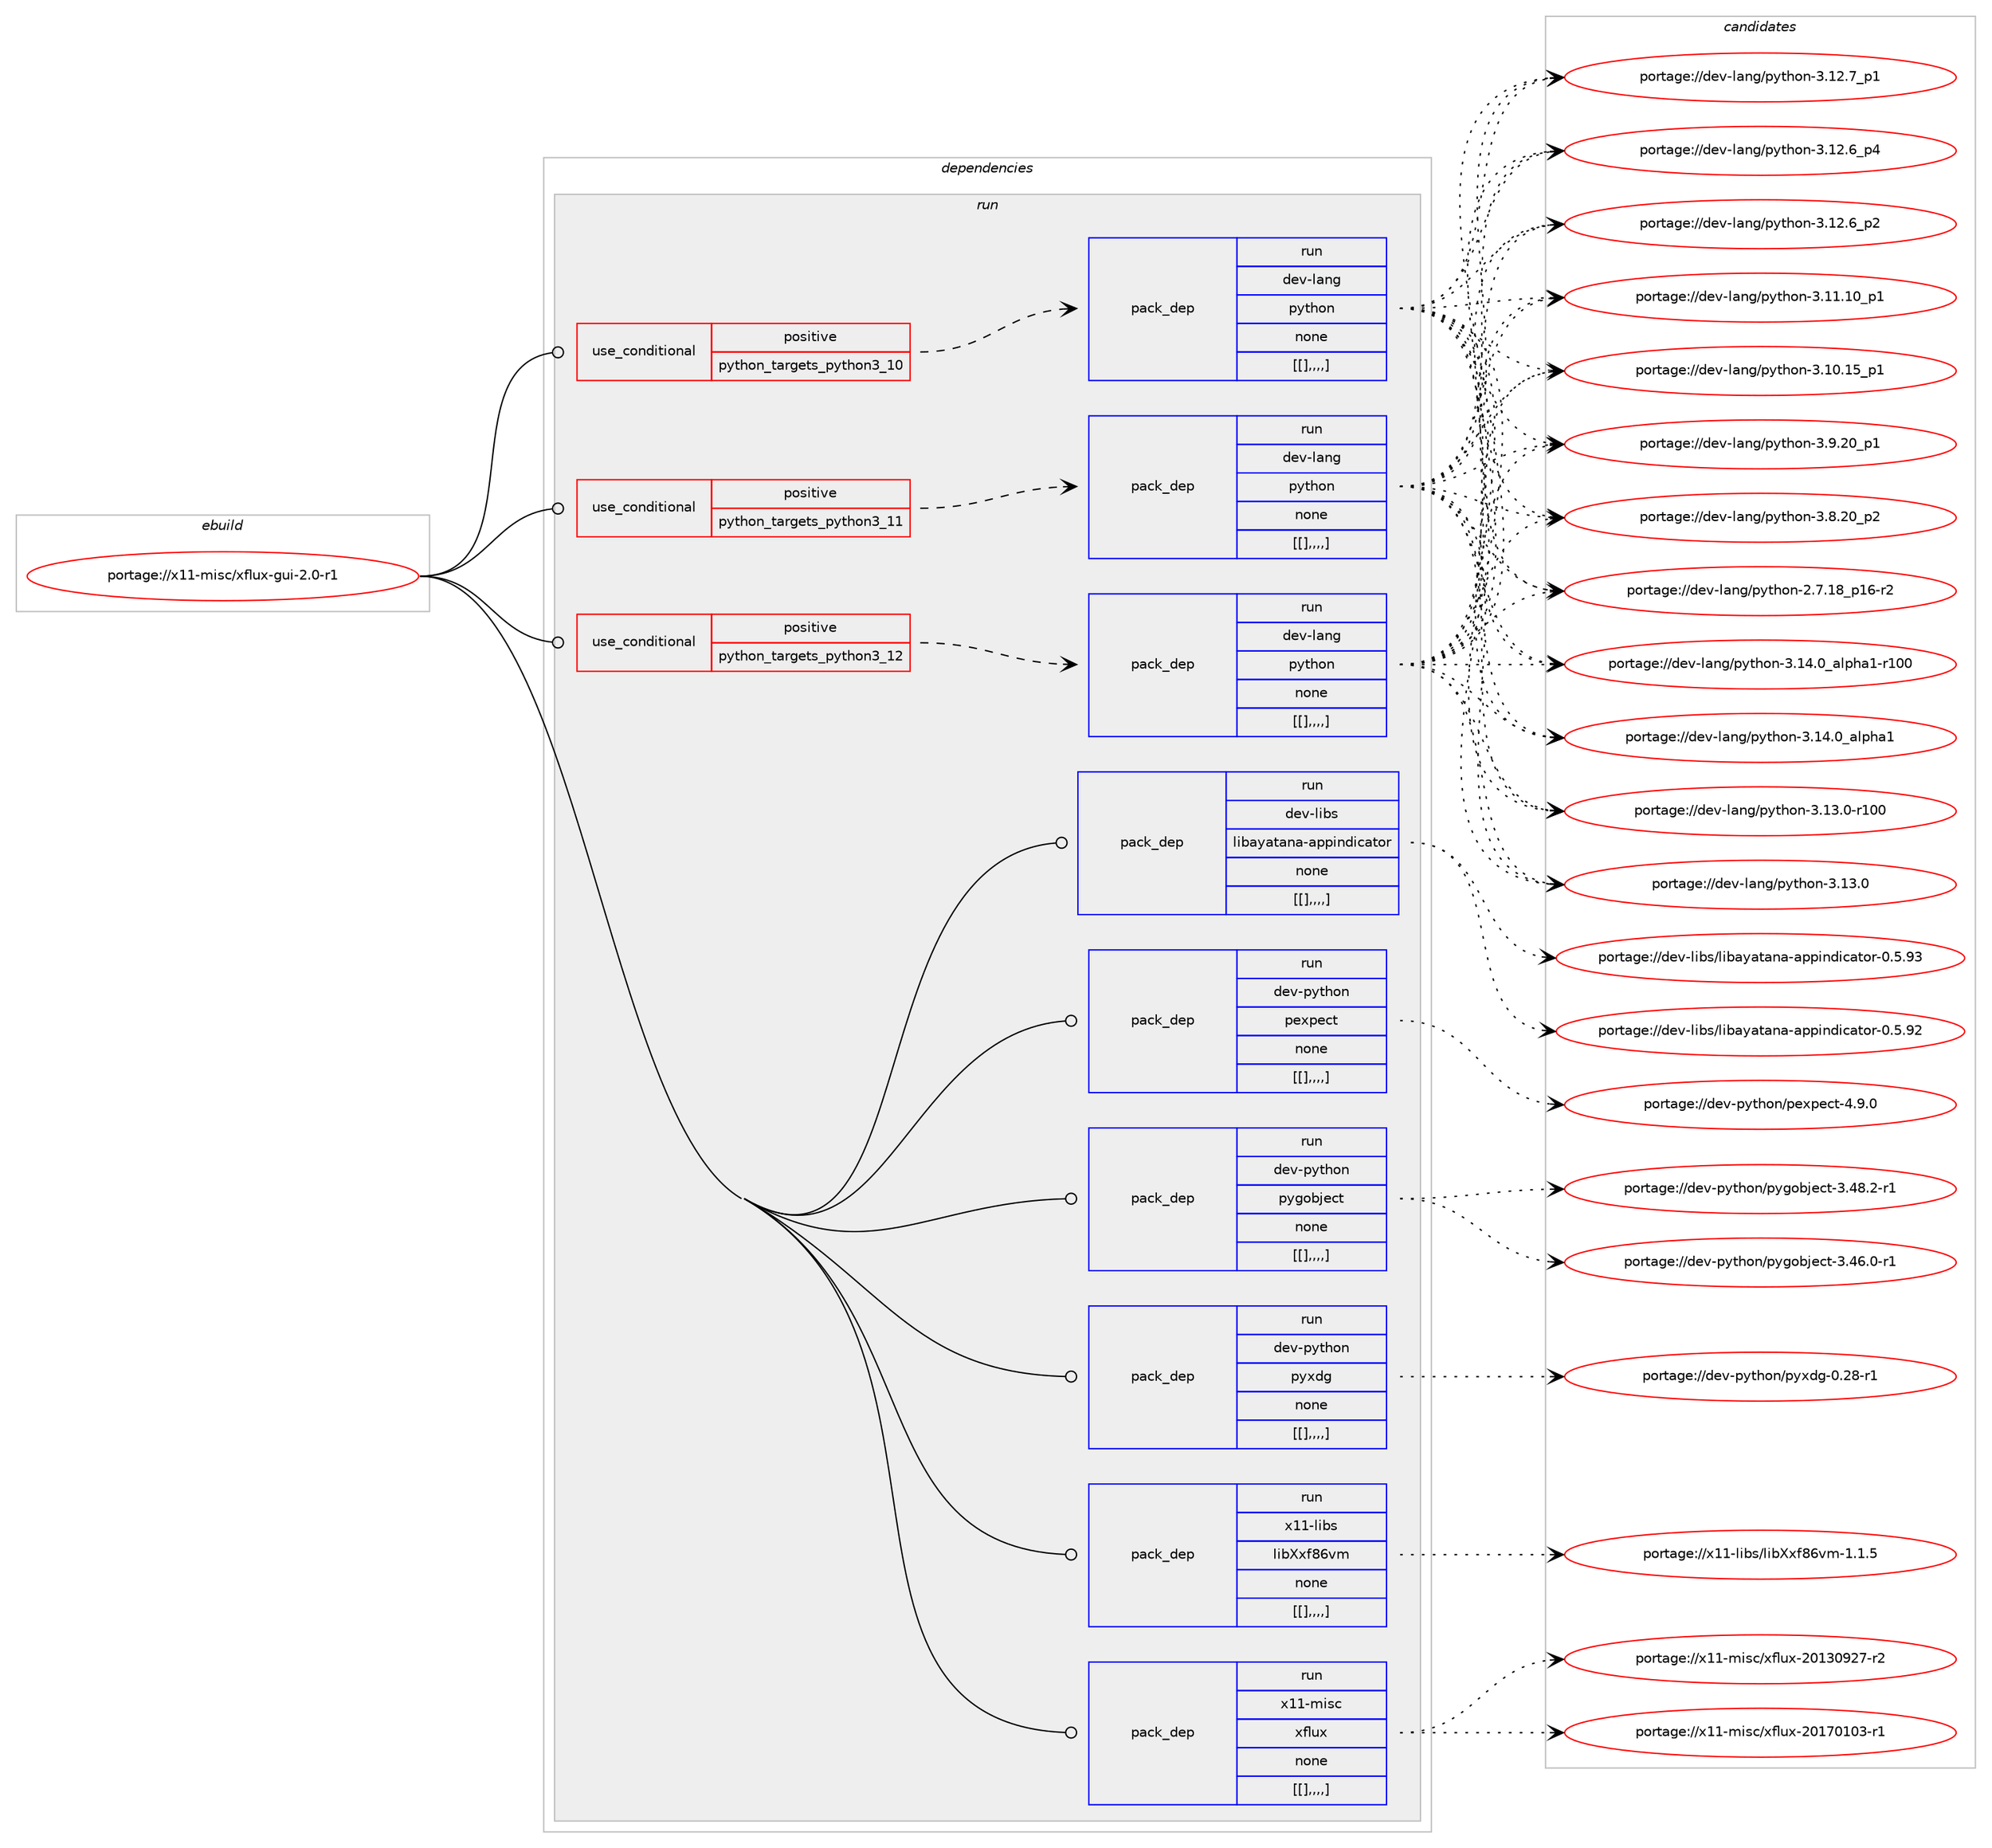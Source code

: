 digraph prolog {

# *************
# Graph options
# *************

newrank=true;
concentrate=true;
compound=true;
graph [rankdir=LR,fontname=Helvetica,fontsize=10,ranksep=1.5];#, ranksep=2.5, nodesep=0.2];
edge  [arrowhead=vee];
node  [fontname=Helvetica,fontsize=10];

# **********
# The ebuild
# **********

subgraph cluster_leftcol {
color=gray;
label=<<i>ebuild</i>>;
id [label="portage://x11-misc/xflux-gui-2.0-r1", color=red, width=4, href="../x11-misc/xflux-gui-2.0-r1.svg"];
}

# ****************
# The dependencies
# ****************

subgraph cluster_midcol {
color=gray;
label=<<i>dependencies</i>>;
subgraph cluster_compile {
fillcolor="#eeeeee";
style=filled;
label=<<i>compile</i>>;
}
subgraph cluster_compileandrun {
fillcolor="#eeeeee";
style=filled;
label=<<i>compile and run</i>>;
}
subgraph cluster_run {
fillcolor="#eeeeee";
style=filled;
label=<<i>run</i>>;
subgraph cond129945 {
dependency488189 [label=<<TABLE BORDER="0" CELLBORDER="1" CELLSPACING="0" CELLPADDING="4"><TR><TD ROWSPAN="3" CELLPADDING="10">use_conditional</TD></TR><TR><TD>positive</TD></TR><TR><TD>python_targets_python3_10</TD></TR></TABLE>>, shape=none, color=red];
subgraph pack354592 {
dependency488224 [label=<<TABLE BORDER="0" CELLBORDER="1" CELLSPACING="0" CELLPADDING="4" WIDTH="220"><TR><TD ROWSPAN="6" CELLPADDING="30">pack_dep</TD></TR><TR><TD WIDTH="110">run</TD></TR><TR><TD>dev-lang</TD></TR><TR><TD>python</TD></TR><TR><TD>none</TD></TR><TR><TD>[[],,,,]</TD></TR></TABLE>>, shape=none, color=blue];
}
dependency488189:e -> dependency488224:w [weight=20,style="dashed",arrowhead="vee"];
}
id:e -> dependency488189:w [weight=20,style="solid",arrowhead="odot"];
subgraph cond129955 {
dependency488263 [label=<<TABLE BORDER="0" CELLBORDER="1" CELLSPACING="0" CELLPADDING="4"><TR><TD ROWSPAN="3" CELLPADDING="10">use_conditional</TD></TR><TR><TD>positive</TD></TR><TR><TD>python_targets_python3_11</TD></TR></TABLE>>, shape=none, color=red];
subgraph pack354645 {
dependency488267 [label=<<TABLE BORDER="0" CELLBORDER="1" CELLSPACING="0" CELLPADDING="4" WIDTH="220"><TR><TD ROWSPAN="6" CELLPADDING="30">pack_dep</TD></TR><TR><TD WIDTH="110">run</TD></TR><TR><TD>dev-lang</TD></TR><TR><TD>python</TD></TR><TR><TD>none</TD></TR><TR><TD>[[],,,,]</TD></TR></TABLE>>, shape=none, color=blue];
}
dependency488263:e -> dependency488267:w [weight=20,style="dashed",arrowhead="vee"];
}
id:e -> dependency488263:w [weight=20,style="solid",arrowhead="odot"];
subgraph cond129964 {
dependency488343 [label=<<TABLE BORDER="0" CELLBORDER="1" CELLSPACING="0" CELLPADDING="4"><TR><TD ROWSPAN="3" CELLPADDING="10">use_conditional</TD></TR><TR><TD>positive</TD></TR><TR><TD>python_targets_python3_12</TD></TR></TABLE>>, shape=none, color=red];
subgraph pack354711 {
dependency488359 [label=<<TABLE BORDER="0" CELLBORDER="1" CELLSPACING="0" CELLPADDING="4" WIDTH="220"><TR><TD ROWSPAN="6" CELLPADDING="30">pack_dep</TD></TR><TR><TD WIDTH="110">run</TD></TR><TR><TD>dev-lang</TD></TR><TR><TD>python</TD></TR><TR><TD>none</TD></TR><TR><TD>[[],,,,]</TD></TR></TABLE>>, shape=none, color=blue];
}
dependency488343:e -> dependency488359:w [weight=20,style="dashed",arrowhead="vee"];
}
id:e -> dependency488343:w [weight=20,style="solid",arrowhead="odot"];
subgraph pack354720 {
dependency488377 [label=<<TABLE BORDER="0" CELLBORDER="1" CELLSPACING="0" CELLPADDING="4" WIDTH="220"><TR><TD ROWSPAN="6" CELLPADDING="30">pack_dep</TD></TR><TR><TD WIDTH="110">run</TD></TR><TR><TD>dev-libs</TD></TR><TR><TD>libayatana-appindicator</TD></TR><TR><TD>none</TD></TR><TR><TD>[[],,,,]</TD></TR></TABLE>>, shape=none, color=blue];
}
id:e -> dependency488377:w [weight=20,style="solid",arrowhead="odot"];
subgraph pack354745 {
dependency488416 [label=<<TABLE BORDER="0" CELLBORDER="1" CELLSPACING="0" CELLPADDING="4" WIDTH="220"><TR><TD ROWSPAN="6" CELLPADDING="30">pack_dep</TD></TR><TR><TD WIDTH="110">run</TD></TR><TR><TD>dev-python</TD></TR><TR><TD>pexpect</TD></TR><TR><TD>none</TD></TR><TR><TD>[[],,,,]</TD></TR></TABLE>>, shape=none, color=blue];
}
id:e -> dependency488416:w [weight=20,style="solid",arrowhead="odot"];
subgraph pack354790 {
dependency488465 [label=<<TABLE BORDER="0" CELLBORDER="1" CELLSPACING="0" CELLPADDING="4" WIDTH="220"><TR><TD ROWSPAN="6" CELLPADDING="30">pack_dep</TD></TR><TR><TD WIDTH="110">run</TD></TR><TR><TD>dev-python</TD></TR><TR><TD>pygobject</TD></TR><TR><TD>none</TD></TR><TR><TD>[[],,,,]</TD></TR></TABLE>>, shape=none, color=blue];
}
id:e -> dependency488465:w [weight=20,style="solid",arrowhead="odot"];
subgraph pack354820 {
dependency488483 [label=<<TABLE BORDER="0" CELLBORDER="1" CELLSPACING="0" CELLPADDING="4" WIDTH="220"><TR><TD ROWSPAN="6" CELLPADDING="30">pack_dep</TD></TR><TR><TD WIDTH="110">run</TD></TR><TR><TD>dev-python</TD></TR><TR><TD>pyxdg</TD></TR><TR><TD>none</TD></TR><TR><TD>[[],,,,]</TD></TR></TABLE>>, shape=none, color=blue];
}
id:e -> dependency488483:w [weight=20,style="solid",arrowhead="odot"];
subgraph pack354827 {
dependency488488 [label=<<TABLE BORDER="0" CELLBORDER="1" CELLSPACING="0" CELLPADDING="4" WIDTH="220"><TR><TD ROWSPAN="6" CELLPADDING="30">pack_dep</TD></TR><TR><TD WIDTH="110">run</TD></TR><TR><TD>x11-libs</TD></TR><TR><TD>libXxf86vm</TD></TR><TR><TD>none</TD></TR><TR><TD>[[],,,,]</TD></TR></TABLE>>, shape=none, color=blue];
}
id:e -> dependency488488:w [weight=20,style="solid",arrowhead="odot"];
subgraph pack354829 {
dependency488545 [label=<<TABLE BORDER="0" CELLBORDER="1" CELLSPACING="0" CELLPADDING="4" WIDTH="220"><TR><TD ROWSPAN="6" CELLPADDING="30">pack_dep</TD></TR><TR><TD WIDTH="110">run</TD></TR><TR><TD>x11-misc</TD></TR><TR><TD>xflux</TD></TR><TR><TD>none</TD></TR><TR><TD>[[],,,,]</TD></TR></TABLE>>, shape=none, color=blue];
}
id:e -> dependency488545:w [weight=20,style="solid",arrowhead="odot"];
}
}

# **************
# The candidates
# **************

subgraph cluster_choices {
rank=same;
color=gray;
label=<<i>candidates</i>>;

subgraph choice354406 {
color=black;
nodesep=1;
choice100101118451089711010347112121116104111110455146495246489597108112104974945114494848 [label="portage://dev-lang/python-3.14.0_alpha1-r100", color=red, width=4,href="../dev-lang/python-3.14.0_alpha1-r100.svg"];
choice1001011184510897110103471121211161041111104551464952464895971081121049749 [label="portage://dev-lang/python-3.14.0_alpha1", color=red, width=4,href="../dev-lang/python-3.14.0_alpha1.svg"];
choice1001011184510897110103471121211161041111104551464951464845114494848 [label="portage://dev-lang/python-3.13.0-r100", color=red, width=4,href="../dev-lang/python-3.13.0-r100.svg"];
choice10010111845108971101034711212111610411111045514649514648 [label="portage://dev-lang/python-3.13.0", color=red, width=4,href="../dev-lang/python-3.13.0.svg"];
choice100101118451089711010347112121116104111110455146495046559511249 [label="portage://dev-lang/python-3.12.7_p1", color=red, width=4,href="../dev-lang/python-3.12.7_p1.svg"];
choice100101118451089711010347112121116104111110455146495046549511252 [label="portage://dev-lang/python-3.12.6_p4", color=red, width=4,href="../dev-lang/python-3.12.6_p4.svg"];
choice100101118451089711010347112121116104111110455146495046549511250 [label="portage://dev-lang/python-3.12.6_p2", color=red, width=4,href="../dev-lang/python-3.12.6_p2.svg"];
choice10010111845108971101034711212111610411111045514649494649489511249 [label="portage://dev-lang/python-3.11.10_p1", color=red, width=4,href="../dev-lang/python-3.11.10_p1.svg"];
choice10010111845108971101034711212111610411111045514649484649539511249 [label="portage://dev-lang/python-3.10.15_p1", color=red, width=4,href="../dev-lang/python-3.10.15_p1.svg"];
choice100101118451089711010347112121116104111110455146574650489511249 [label="portage://dev-lang/python-3.9.20_p1", color=red, width=4,href="../dev-lang/python-3.9.20_p1.svg"];
choice100101118451089711010347112121116104111110455146564650489511250 [label="portage://dev-lang/python-3.8.20_p2", color=red, width=4,href="../dev-lang/python-3.8.20_p2.svg"];
choice100101118451089711010347112121116104111110455046554649569511249544511450 [label="portage://dev-lang/python-2.7.18_p16-r2", color=red, width=4,href="../dev-lang/python-2.7.18_p16-r2.svg"];
dependency488224:e -> choice100101118451089711010347112121116104111110455146495246489597108112104974945114494848:w [style=dotted,weight="100"];
dependency488224:e -> choice1001011184510897110103471121211161041111104551464952464895971081121049749:w [style=dotted,weight="100"];
dependency488224:e -> choice1001011184510897110103471121211161041111104551464951464845114494848:w [style=dotted,weight="100"];
dependency488224:e -> choice10010111845108971101034711212111610411111045514649514648:w [style=dotted,weight="100"];
dependency488224:e -> choice100101118451089711010347112121116104111110455146495046559511249:w [style=dotted,weight="100"];
dependency488224:e -> choice100101118451089711010347112121116104111110455146495046549511252:w [style=dotted,weight="100"];
dependency488224:e -> choice100101118451089711010347112121116104111110455146495046549511250:w [style=dotted,weight="100"];
dependency488224:e -> choice10010111845108971101034711212111610411111045514649494649489511249:w [style=dotted,weight="100"];
dependency488224:e -> choice10010111845108971101034711212111610411111045514649484649539511249:w [style=dotted,weight="100"];
dependency488224:e -> choice100101118451089711010347112121116104111110455146574650489511249:w [style=dotted,weight="100"];
dependency488224:e -> choice100101118451089711010347112121116104111110455146564650489511250:w [style=dotted,weight="100"];
dependency488224:e -> choice100101118451089711010347112121116104111110455046554649569511249544511450:w [style=dotted,weight="100"];
}
subgraph choice354419 {
color=black;
nodesep=1;
choice100101118451089711010347112121116104111110455146495246489597108112104974945114494848 [label="portage://dev-lang/python-3.14.0_alpha1-r100", color=red, width=4,href="../dev-lang/python-3.14.0_alpha1-r100.svg"];
choice1001011184510897110103471121211161041111104551464952464895971081121049749 [label="portage://dev-lang/python-3.14.0_alpha1", color=red, width=4,href="../dev-lang/python-3.14.0_alpha1.svg"];
choice1001011184510897110103471121211161041111104551464951464845114494848 [label="portage://dev-lang/python-3.13.0-r100", color=red, width=4,href="../dev-lang/python-3.13.0-r100.svg"];
choice10010111845108971101034711212111610411111045514649514648 [label="portage://dev-lang/python-3.13.0", color=red, width=4,href="../dev-lang/python-3.13.0.svg"];
choice100101118451089711010347112121116104111110455146495046559511249 [label="portage://dev-lang/python-3.12.7_p1", color=red, width=4,href="../dev-lang/python-3.12.7_p1.svg"];
choice100101118451089711010347112121116104111110455146495046549511252 [label="portage://dev-lang/python-3.12.6_p4", color=red, width=4,href="../dev-lang/python-3.12.6_p4.svg"];
choice100101118451089711010347112121116104111110455146495046549511250 [label="portage://dev-lang/python-3.12.6_p2", color=red, width=4,href="../dev-lang/python-3.12.6_p2.svg"];
choice10010111845108971101034711212111610411111045514649494649489511249 [label="portage://dev-lang/python-3.11.10_p1", color=red, width=4,href="../dev-lang/python-3.11.10_p1.svg"];
choice10010111845108971101034711212111610411111045514649484649539511249 [label="portage://dev-lang/python-3.10.15_p1", color=red, width=4,href="../dev-lang/python-3.10.15_p1.svg"];
choice100101118451089711010347112121116104111110455146574650489511249 [label="portage://dev-lang/python-3.9.20_p1", color=red, width=4,href="../dev-lang/python-3.9.20_p1.svg"];
choice100101118451089711010347112121116104111110455146564650489511250 [label="portage://dev-lang/python-3.8.20_p2", color=red, width=4,href="../dev-lang/python-3.8.20_p2.svg"];
choice100101118451089711010347112121116104111110455046554649569511249544511450 [label="portage://dev-lang/python-2.7.18_p16-r2", color=red, width=4,href="../dev-lang/python-2.7.18_p16-r2.svg"];
dependency488267:e -> choice100101118451089711010347112121116104111110455146495246489597108112104974945114494848:w [style=dotted,weight="100"];
dependency488267:e -> choice1001011184510897110103471121211161041111104551464952464895971081121049749:w [style=dotted,weight="100"];
dependency488267:e -> choice1001011184510897110103471121211161041111104551464951464845114494848:w [style=dotted,weight="100"];
dependency488267:e -> choice10010111845108971101034711212111610411111045514649514648:w [style=dotted,weight="100"];
dependency488267:e -> choice100101118451089711010347112121116104111110455146495046559511249:w [style=dotted,weight="100"];
dependency488267:e -> choice100101118451089711010347112121116104111110455146495046549511252:w [style=dotted,weight="100"];
dependency488267:e -> choice100101118451089711010347112121116104111110455146495046549511250:w [style=dotted,weight="100"];
dependency488267:e -> choice10010111845108971101034711212111610411111045514649494649489511249:w [style=dotted,weight="100"];
dependency488267:e -> choice10010111845108971101034711212111610411111045514649484649539511249:w [style=dotted,weight="100"];
dependency488267:e -> choice100101118451089711010347112121116104111110455146574650489511249:w [style=dotted,weight="100"];
dependency488267:e -> choice100101118451089711010347112121116104111110455146564650489511250:w [style=dotted,weight="100"];
dependency488267:e -> choice100101118451089711010347112121116104111110455046554649569511249544511450:w [style=dotted,weight="100"];
}
subgraph choice354429 {
color=black;
nodesep=1;
choice100101118451089711010347112121116104111110455146495246489597108112104974945114494848 [label="portage://dev-lang/python-3.14.0_alpha1-r100", color=red, width=4,href="../dev-lang/python-3.14.0_alpha1-r100.svg"];
choice1001011184510897110103471121211161041111104551464952464895971081121049749 [label="portage://dev-lang/python-3.14.0_alpha1", color=red, width=4,href="../dev-lang/python-3.14.0_alpha1.svg"];
choice1001011184510897110103471121211161041111104551464951464845114494848 [label="portage://dev-lang/python-3.13.0-r100", color=red, width=4,href="../dev-lang/python-3.13.0-r100.svg"];
choice10010111845108971101034711212111610411111045514649514648 [label="portage://dev-lang/python-3.13.0", color=red, width=4,href="../dev-lang/python-3.13.0.svg"];
choice100101118451089711010347112121116104111110455146495046559511249 [label="portage://dev-lang/python-3.12.7_p1", color=red, width=4,href="../dev-lang/python-3.12.7_p1.svg"];
choice100101118451089711010347112121116104111110455146495046549511252 [label="portage://dev-lang/python-3.12.6_p4", color=red, width=4,href="../dev-lang/python-3.12.6_p4.svg"];
choice100101118451089711010347112121116104111110455146495046549511250 [label="portage://dev-lang/python-3.12.6_p2", color=red, width=4,href="../dev-lang/python-3.12.6_p2.svg"];
choice10010111845108971101034711212111610411111045514649494649489511249 [label="portage://dev-lang/python-3.11.10_p1", color=red, width=4,href="../dev-lang/python-3.11.10_p1.svg"];
choice10010111845108971101034711212111610411111045514649484649539511249 [label="portage://dev-lang/python-3.10.15_p1", color=red, width=4,href="../dev-lang/python-3.10.15_p1.svg"];
choice100101118451089711010347112121116104111110455146574650489511249 [label="portage://dev-lang/python-3.9.20_p1", color=red, width=4,href="../dev-lang/python-3.9.20_p1.svg"];
choice100101118451089711010347112121116104111110455146564650489511250 [label="portage://dev-lang/python-3.8.20_p2", color=red, width=4,href="../dev-lang/python-3.8.20_p2.svg"];
choice100101118451089711010347112121116104111110455046554649569511249544511450 [label="portage://dev-lang/python-2.7.18_p16-r2", color=red, width=4,href="../dev-lang/python-2.7.18_p16-r2.svg"];
dependency488359:e -> choice100101118451089711010347112121116104111110455146495246489597108112104974945114494848:w [style=dotted,weight="100"];
dependency488359:e -> choice1001011184510897110103471121211161041111104551464952464895971081121049749:w [style=dotted,weight="100"];
dependency488359:e -> choice1001011184510897110103471121211161041111104551464951464845114494848:w [style=dotted,weight="100"];
dependency488359:e -> choice10010111845108971101034711212111610411111045514649514648:w [style=dotted,weight="100"];
dependency488359:e -> choice100101118451089711010347112121116104111110455146495046559511249:w [style=dotted,weight="100"];
dependency488359:e -> choice100101118451089711010347112121116104111110455146495046549511252:w [style=dotted,weight="100"];
dependency488359:e -> choice100101118451089711010347112121116104111110455146495046549511250:w [style=dotted,weight="100"];
dependency488359:e -> choice10010111845108971101034711212111610411111045514649494649489511249:w [style=dotted,weight="100"];
dependency488359:e -> choice10010111845108971101034711212111610411111045514649484649539511249:w [style=dotted,weight="100"];
dependency488359:e -> choice100101118451089711010347112121116104111110455146574650489511249:w [style=dotted,weight="100"];
dependency488359:e -> choice100101118451089711010347112121116104111110455146564650489511250:w [style=dotted,weight="100"];
dependency488359:e -> choice100101118451089711010347112121116104111110455046554649569511249544511450:w [style=dotted,weight="100"];
}
subgraph choice354462 {
color=black;
nodesep=1;
choice10010111845108105981154710810598971219711697110974597112112105110100105999711611111445484653465751 [label="portage://dev-libs/libayatana-appindicator-0.5.93", color=red, width=4,href="../dev-libs/libayatana-appindicator-0.5.93.svg"];
choice10010111845108105981154710810598971219711697110974597112112105110100105999711611111445484653465750 [label="portage://dev-libs/libayatana-appindicator-0.5.92", color=red, width=4,href="../dev-libs/libayatana-appindicator-0.5.92.svg"];
dependency488377:e -> choice10010111845108105981154710810598971219711697110974597112112105110100105999711611111445484653465751:w [style=dotted,weight="100"];
dependency488377:e -> choice10010111845108105981154710810598971219711697110974597112112105110100105999711611111445484653465750:w [style=dotted,weight="100"];
}
subgraph choice354582 {
color=black;
nodesep=1;
choice100101118451121211161041111104711210112011210199116455246574648 [label="portage://dev-python/pexpect-4.9.0", color=red, width=4,href="../dev-python/pexpect-4.9.0.svg"];
dependency488416:e -> choice100101118451121211161041111104711210112011210199116455246574648:w [style=dotted,weight="100"];
}
subgraph choice354598 {
color=black;
nodesep=1;
choice10010111845112121116104111110471121211031119810610199116455146525646504511449 [label="portage://dev-python/pygobject-3.48.2-r1", color=red, width=4,href="../dev-python/pygobject-3.48.2-r1.svg"];
choice10010111845112121116104111110471121211031119810610199116455146525446484511449 [label="portage://dev-python/pygobject-3.46.0-r1", color=red, width=4,href="../dev-python/pygobject-3.46.0-r1.svg"];
dependency488465:e -> choice10010111845112121116104111110471121211031119810610199116455146525646504511449:w [style=dotted,weight="100"];
dependency488465:e -> choice10010111845112121116104111110471121211031119810610199116455146525446484511449:w [style=dotted,weight="100"];
}
subgraph choice354599 {
color=black;
nodesep=1;
choice100101118451121211161041111104711212112010010345484650564511449 [label="portage://dev-python/pyxdg-0.28-r1", color=red, width=4,href="../dev-python/pyxdg-0.28-r1.svg"];
dependency488483:e -> choice100101118451121211161041111104711212112010010345484650564511449:w [style=dotted,weight="100"];
}
subgraph choice354602 {
color=black;
nodesep=1;
choice120494945108105981154710810598881201025654118109454946494653 [label="portage://x11-libs/libXxf86vm-1.1.5", color=red, width=4,href="../x11-libs/libXxf86vm-1.1.5.svg"];
dependency488488:e -> choice120494945108105981154710810598881201025654118109454946494653:w [style=dotted,weight="100"];
}
subgraph choice354606 {
color=black;
nodesep=1;
choice12049494510910511599471201021081171204550484955484948514511449 [label="portage://x11-misc/xflux-20170103-r1", color=red, width=4,href="../x11-misc/xflux-20170103-r1.svg"];
choice12049494510910511599471201021081171204550484951485750554511450 [label="portage://x11-misc/xflux-20130927-r2", color=red, width=4,href="../x11-misc/xflux-20130927-r2.svg"];
dependency488545:e -> choice12049494510910511599471201021081171204550484955484948514511449:w [style=dotted,weight="100"];
dependency488545:e -> choice12049494510910511599471201021081171204550484951485750554511450:w [style=dotted,weight="100"];
}
}

}
